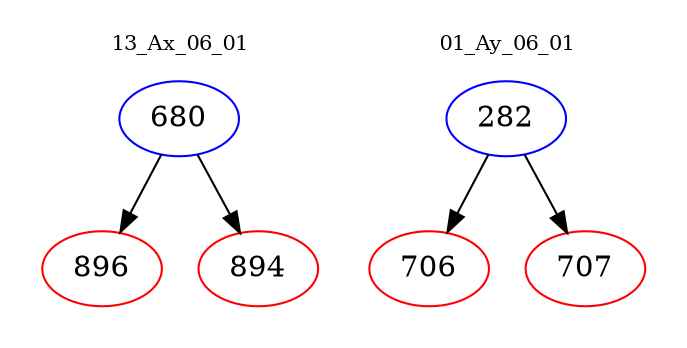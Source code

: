 digraph{
subgraph cluster_0 {
color = white
label = "13_Ax_06_01";
fontsize=10;
T0_680 [label="680", color="blue"]
T0_680 -> T0_896 [color="black"]
T0_896 [label="896", color="red"]
T0_680 -> T0_894 [color="black"]
T0_894 [label="894", color="red"]
}
subgraph cluster_1 {
color = white
label = "01_Ay_06_01";
fontsize=10;
T1_282 [label="282", color="blue"]
T1_282 -> T1_706 [color="black"]
T1_706 [label="706", color="red"]
T1_282 -> T1_707 [color="black"]
T1_707 [label="707", color="red"]
}
}

